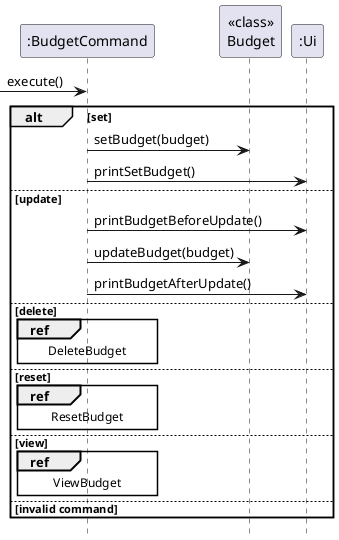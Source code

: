 @startuml

participant ":BudgetCommand" as BudgetCommand
participant "<<class>>\nBudget" as Budget
participant ":Ui" as Ui

-> BudgetCommand: execute()

alt set
    BudgetCommand -> Budget: setBudget(budget)
    BudgetCommand -> Ui: printSetBudget()
else update
    BudgetCommand -> Ui: printBudgetBeforeUpdate()
    BudgetCommand -> Budget: updateBudget(budget)
    BudgetCommand -> Ui: printBudgetAfterUpdate()
else delete
    ref over BudgetCommand: DeleteBudget
else reset
    ref over BudgetCommand: ResetBudget
else view
    ref over BudgetCommand: ViewBudget
else invalid command
end

hide footbox
@enduml